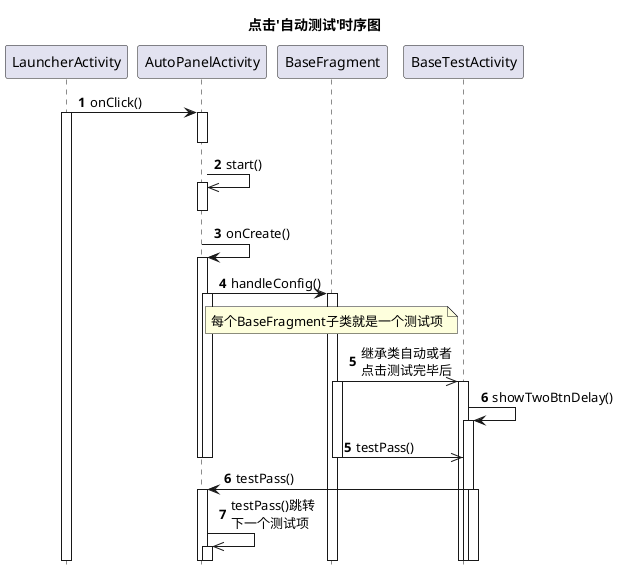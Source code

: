 @startuml
title 点击'自动测试'时序图
hide footbox
autonumber 1 1
LauncherActivity -> AutoPanelActivity: onClick()
activate LauncherActivity
activate AutoPanelActivity
deactivate AutoPanelActivity
AutoPanelActivity ->> AutoPanelActivity: start()
activate AutoPanelActivity
deactivate AutoPanelActivity
AutoPanelActivity ->AutoPanelActivity: onCreate()
activate AutoPanelActivity
AutoPanelActivity -> BaseFragment :handleConfig()
note over BaseFragment:每个BaseFragment子类就是一个测试项
activate AutoPanelActivity
activate BaseFragment
BaseFragment ->> BaseTestActivity: 继承类自动或者\n点击测试完毕后
activate BaseFragment
activate BaseTestActivity
BaseTestActivity -> BaseTestActivity: showTwoBtnDelay()
autonumber 5
activate BaseTestActivity
BaseFragment ->> BaseTestActivity:testPass()
deactivate BaseFragment
deactivate AutoPanelActivity
deactivate AutoPanelActivity
BaseTestActivity -> AutoPanelActivity:testPass()
activate BaseTestActivity
activate AutoPanelActivity
AutoPanelActivity ->> AutoPanelActivity:testPass()跳转\n下一个测试项
activate AutoPanelActivity

@enduml